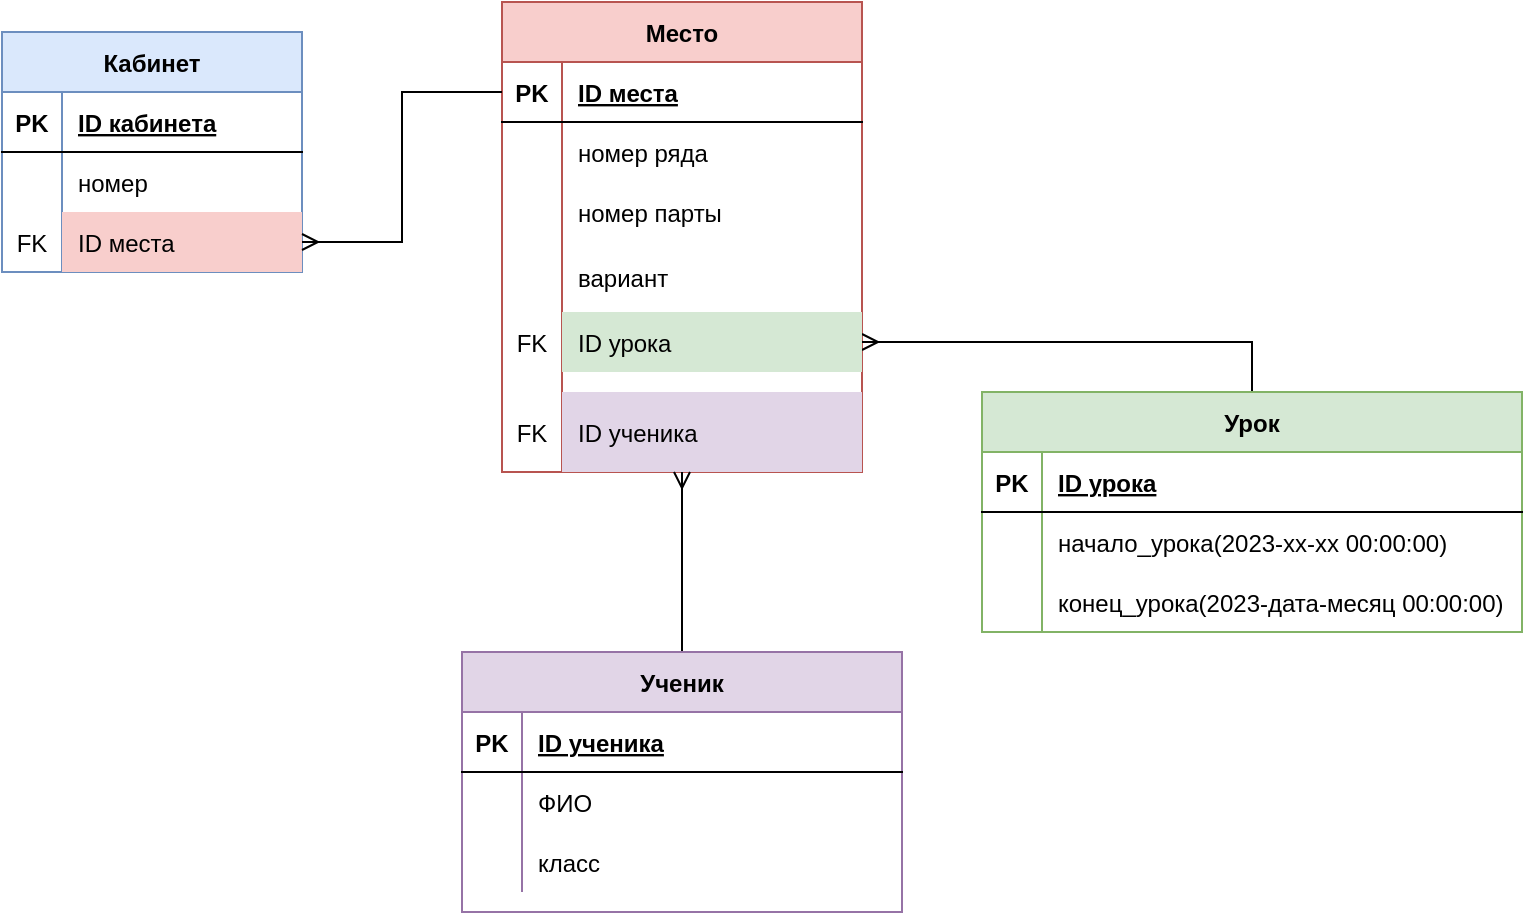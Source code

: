<mxfile version="20.8.16" type="device"><diagram name="Страница 1" id="4JL2jJ-ZRVBiFBhSdvrG"><mxGraphModel dx="1084" dy="814" grid="1" gridSize="10" guides="1" tooltips="1" connect="1" arrows="1" fold="1" page="1" pageScale="1" pageWidth="827" pageHeight="1169" math="0" shadow="0"><root><mxCell id="0"/><mxCell id="1" parent="0"/><mxCell id="TmgRi73Id0bogb0kgDqm-1" value="Кабинет" style="shape=table;startSize=30;container=1;collapsible=1;childLayout=tableLayout;fixedRows=1;rowLines=0;fontStyle=1;align=center;resizeLast=1;fillColor=#dae8fc;strokeColor=#6c8ebf;" vertex="1" parent="1"><mxGeometry x="40" y="100" width="150" height="120" as="geometry"/></mxCell><mxCell id="TmgRi73Id0bogb0kgDqm-2" value="" style="shape=tableRow;horizontal=0;startSize=0;swimlaneHead=0;swimlaneBody=0;fillColor=none;collapsible=0;dropTarget=0;points=[[0,0.5],[1,0.5]];portConstraint=eastwest;top=0;left=0;right=0;bottom=1;" vertex="1" parent="TmgRi73Id0bogb0kgDqm-1"><mxGeometry y="30" width="150" height="30" as="geometry"/></mxCell><mxCell id="TmgRi73Id0bogb0kgDqm-3" value="PK" style="shape=partialRectangle;connectable=0;fillColor=none;top=0;left=0;bottom=0;right=0;fontStyle=1;overflow=hidden;" vertex="1" parent="TmgRi73Id0bogb0kgDqm-2"><mxGeometry width="30" height="30" as="geometry"><mxRectangle width="30" height="30" as="alternateBounds"/></mxGeometry></mxCell><mxCell id="TmgRi73Id0bogb0kgDqm-4" value="ID кабинета" style="shape=partialRectangle;connectable=0;fillColor=none;top=0;left=0;bottom=0;right=0;align=left;spacingLeft=6;fontStyle=5;overflow=hidden;" vertex="1" parent="TmgRi73Id0bogb0kgDqm-2"><mxGeometry x="30" width="120" height="30" as="geometry"><mxRectangle width="120" height="30" as="alternateBounds"/></mxGeometry></mxCell><mxCell id="TmgRi73Id0bogb0kgDqm-5" value="" style="shape=tableRow;horizontal=0;startSize=0;swimlaneHead=0;swimlaneBody=0;fillColor=none;collapsible=0;dropTarget=0;points=[[0,0.5],[1,0.5]];portConstraint=eastwest;top=0;left=0;right=0;bottom=0;" vertex="1" parent="TmgRi73Id0bogb0kgDqm-1"><mxGeometry y="60" width="150" height="30" as="geometry"/></mxCell><mxCell id="TmgRi73Id0bogb0kgDqm-6" value="" style="shape=partialRectangle;connectable=0;fillColor=none;top=0;left=0;bottom=0;right=0;editable=1;overflow=hidden;" vertex="1" parent="TmgRi73Id0bogb0kgDqm-5"><mxGeometry width="30" height="30" as="geometry"><mxRectangle width="30" height="30" as="alternateBounds"/></mxGeometry></mxCell><mxCell id="TmgRi73Id0bogb0kgDqm-7" value="номер" style="shape=partialRectangle;connectable=0;fillColor=none;top=0;left=0;bottom=0;right=0;align=left;spacingLeft=6;overflow=hidden;" vertex="1" parent="TmgRi73Id0bogb0kgDqm-5"><mxGeometry x="30" width="120" height="30" as="geometry"><mxRectangle width="120" height="30" as="alternateBounds"/></mxGeometry></mxCell><mxCell id="TmgRi73Id0bogb0kgDqm-8" value="" style="shape=tableRow;horizontal=0;startSize=0;swimlaneHead=0;swimlaneBody=0;fillColor=none;collapsible=0;dropTarget=0;points=[[0,0.5],[1,0.5]];portConstraint=eastwest;top=0;left=0;right=0;bottom=0;" vertex="1" parent="TmgRi73Id0bogb0kgDqm-1"><mxGeometry y="90" width="150" height="30" as="geometry"/></mxCell><mxCell id="TmgRi73Id0bogb0kgDqm-9" value="FK" style="shape=partialRectangle;connectable=0;fillColor=none;top=0;left=0;bottom=0;right=0;editable=1;overflow=hidden;" vertex="1" parent="TmgRi73Id0bogb0kgDqm-8"><mxGeometry width="30" height="30" as="geometry"><mxRectangle width="30" height="30" as="alternateBounds"/></mxGeometry></mxCell><mxCell id="TmgRi73Id0bogb0kgDqm-10" value="ID места" style="shape=partialRectangle;connectable=0;fillColor=#f8cecc;top=0;left=0;bottom=0;right=0;align=left;spacingLeft=6;overflow=hidden;strokeColor=#b85450;" vertex="1" parent="TmgRi73Id0bogb0kgDqm-8"><mxGeometry x="30" width="120" height="30" as="geometry"><mxRectangle width="120" height="30" as="alternateBounds"/></mxGeometry></mxCell><mxCell id="TmgRi73Id0bogb0kgDqm-14" value="Место" style="shape=table;startSize=30;container=1;collapsible=1;childLayout=tableLayout;fixedRows=1;rowLines=0;fontStyle=1;align=center;resizeLast=1;fillColor=#f8cecc;strokeColor=#b85450;" vertex="1" parent="1"><mxGeometry x="290" y="85" width="180" height="235" as="geometry"/></mxCell><mxCell id="TmgRi73Id0bogb0kgDqm-15" value="" style="shape=tableRow;horizontal=0;startSize=0;swimlaneHead=0;swimlaneBody=0;fillColor=none;collapsible=0;dropTarget=0;points=[[0,0.5],[1,0.5]];portConstraint=eastwest;top=0;left=0;right=0;bottom=1;" vertex="1" parent="TmgRi73Id0bogb0kgDqm-14"><mxGeometry y="30" width="180" height="30" as="geometry"/></mxCell><mxCell id="TmgRi73Id0bogb0kgDqm-16" value="PK" style="shape=partialRectangle;connectable=0;fillColor=none;top=0;left=0;bottom=0;right=0;fontStyle=1;overflow=hidden;" vertex="1" parent="TmgRi73Id0bogb0kgDqm-15"><mxGeometry width="30" height="30" as="geometry"><mxRectangle width="30" height="30" as="alternateBounds"/></mxGeometry></mxCell><mxCell id="TmgRi73Id0bogb0kgDqm-17" value="ID места" style="shape=partialRectangle;connectable=0;fillColor=none;top=0;left=0;bottom=0;right=0;align=left;spacingLeft=6;fontStyle=5;overflow=hidden;" vertex="1" parent="TmgRi73Id0bogb0kgDqm-15"><mxGeometry x="30" width="150" height="30" as="geometry"><mxRectangle width="150" height="30" as="alternateBounds"/></mxGeometry></mxCell><mxCell id="TmgRi73Id0bogb0kgDqm-18" value="" style="shape=tableRow;horizontal=0;startSize=0;swimlaneHead=0;swimlaneBody=0;fillColor=none;collapsible=0;dropTarget=0;points=[[0,0.5],[1,0.5]];portConstraint=eastwest;top=0;left=0;right=0;bottom=0;" vertex="1" parent="TmgRi73Id0bogb0kgDqm-14"><mxGeometry y="60" width="180" height="30" as="geometry"/></mxCell><mxCell id="TmgRi73Id0bogb0kgDqm-19" value="" style="shape=partialRectangle;connectable=0;fillColor=none;top=0;left=0;bottom=0;right=0;editable=1;overflow=hidden;" vertex="1" parent="TmgRi73Id0bogb0kgDqm-18"><mxGeometry width="30" height="30" as="geometry"><mxRectangle width="30" height="30" as="alternateBounds"/></mxGeometry></mxCell><mxCell id="TmgRi73Id0bogb0kgDqm-20" value="номер ряда" style="shape=partialRectangle;connectable=0;fillColor=none;top=0;left=0;bottom=0;right=0;align=left;spacingLeft=6;overflow=hidden;" vertex="1" parent="TmgRi73Id0bogb0kgDqm-18"><mxGeometry x="30" width="150" height="30" as="geometry"><mxRectangle width="150" height="30" as="alternateBounds"/></mxGeometry></mxCell><mxCell id="TmgRi73Id0bogb0kgDqm-21" value="" style="shape=tableRow;horizontal=0;startSize=0;swimlaneHead=0;swimlaneBody=0;fillColor=none;collapsible=0;dropTarget=0;points=[[0,0.5],[1,0.5]];portConstraint=eastwest;top=0;left=0;right=0;bottom=0;" vertex="1" parent="TmgRi73Id0bogb0kgDqm-14"><mxGeometry y="90" width="180" height="30" as="geometry"/></mxCell><mxCell id="TmgRi73Id0bogb0kgDqm-22" value="" style="shape=partialRectangle;connectable=0;fillColor=none;top=0;left=0;bottom=0;right=0;editable=1;overflow=hidden;" vertex="1" parent="TmgRi73Id0bogb0kgDqm-21"><mxGeometry width="30" height="30" as="geometry"><mxRectangle width="30" height="30" as="alternateBounds"/></mxGeometry></mxCell><mxCell id="TmgRi73Id0bogb0kgDqm-23" value="номер парты" style="shape=partialRectangle;connectable=0;fillColor=none;top=0;left=0;bottom=0;right=0;align=left;spacingLeft=6;overflow=hidden;" vertex="1" parent="TmgRi73Id0bogb0kgDqm-21"><mxGeometry x="30" width="150" height="30" as="geometry"><mxRectangle width="150" height="30" as="alternateBounds"/></mxGeometry></mxCell><mxCell id="TmgRi73Id0bogb0kgDqm-24" value="" style="shape=tableRow;horizontal=0;startSize=0;swimlaneHead=0;swimlaneBody=0;fillColor=none;collapsible=0;dropTarget=0;points=[[0,0.5],[1,0.5]];portConstraint=eastwest;top=0;left=0;right=0;bottom=0;" vertex="1" parent="TmgRi73Id0bogb0kgDqm-14"><mxGeometry y="120" width="180" height="35" as="geometry"/></mxCell><mxCell id="TmgRi73Id0bogb0kgDqm-25" value="" style="shape=partialRectangle;connectable=0;fillColor=none;top=0;left=0;bottom=0;right=0;editable=1;overflow=hidden;" vertex="1" parent="TmgRi73Id0bogb0kgDqm-24"><mxGeometry width="30" height="35" as="geometry"><mxRectangle width="30" height="35" as="alternateBounds"/></mxGeometry></mxCell><mxCell id="TmgRi73Id0bogb0kgDqm-26" value="вариант" style="shape=partialRectangle;connectable=0;fillColor=none;top=0;left=0;bottom=0;right=0;align=left;spacingLeft=6;overflow=hidden;" vertex="1" parent="TmgRi73Id0bogb0kgDqm-24"><mxGeometry x="30" width="150" height="35" as="geometry"><mxRectangle width="150" height="35" as="alternateBounds"/></mxGeometry></mxCell><mxCell id="TmgRi73Id0bogb0kgDqm-61" style="shape=tableRow;horizontal=0;startSize=0;swimlaneHead=0;swimlaneBody=0;fillColor=none;collapsible=0;dropTarget=0;points=[[0,0.5],[1,0.5]];portConstraint=eastwest;top=0;left=0;right=0;bottom=0;" vertex="1" parent="TmgRi73Id0bogb0kgDqm-14"><mxGeometry y="155" width="180" height="40" as="geometry"/></mxCell><mxCell id="TmgRi73Id0bogb0kgDqm-62" style="shape=partialRectangle;connectable=0;fillColor=none;top=0;left=0;bottom=0;right=0;editable=1;overflow=hidden;" vertex="1" parent="TmgRi73Id0bogb0kgDqm-61"><mxGeometry width="30" height="40" as="geometry"><mxRectangle width="30" height="40" as="alternateBounds"/></mxGeometry></mxCell><mxCell id="TmgRi73Id0bogb0kgDqm-63" style="shape=partialRectangle;connectable=0;fillColor=none;top=0;left=0;bottom=0;right=0;align=left;spacingLeft=6;overflow=hidden;" vertex="1" parent="TmgRi73Id0bogb0kgDqm-61"><mxGeometry x="30" width="150" height="40" as="geometry"><mxRectangle width="150" height="40" as="alternateBounds"/></mxGeometry></mxCell><mxCell id="TmgRi73Id0bogb0kgDqm-64" value="" style="shape=tableRow;horizontal=0;startSize=0;swimlaneHead=0;swimlaneBody=0;fillColor=none;collapsible=0;dropTarget=0;points=[[0,0.5],[1,0.5]];portConstraint=eastwest;top=0;left=0;right=0;bottom=0;" vertex="1" parent="TmgRi73Id0bogb0kgDqm-14"><mxGeometry y="195" width="180" height="40" as="geometry"/></mxCell><mxCell id="TmgRi73Id0bogb0kgDqm-65" value="FK" style="shape=partialRectangle;connectable=0;fillColor=none;top=0;left=0;bottom=0;right=0;editable=1;overflow=hidden;" vertex="1" parent="TmgRi73Id0bogb0kgDqm-64"><mxGeometry width="30" height="40" as="geometry"><mxRectangle width="30" height="40" as="alternateBounds"/></mxGeometry></mxCell><mxCell id="TmgRi73Id0bogb0kgDqm-66" value="ID ученика" style="shape=partialRectangle;connectable=0;fillColor=#e1d5e7;top=0;left=0;bottom=0;right=0;align=left;spacingLeft=6;overflow=hidden;strokeColor=#9673a6;" vertex="1" parent="TmgRi73Id0bogb0kgDqm-64"><mxGeometry x="30" width="150" height="40" as="geometry"><mxRectangle width="150" height="40" as="alternateBounds"/></mxGeometry></mxCell><mxCell id="TmgRi73Id0bogb0kgDqm-68" style="edgeStyle=orthogonalEdgeStyle;rounded=0;orthogonalLoop=1;jettySize=auto;html=1;endArrow=ERmany;endFill=0;" edge="1" parent="1" source="TmgRi73Id0bogb0kgDqm-27" target="TmgRi73Id0bogb0kgDqm-54"><mxGeometry relative="1" as="geometry"/></mxCell><mxCell id="TmgRi73Id0bogb0kgDqm-27" value="Урок" style="shape=table;startSize=30;container=1;collapsible=1;childLayout=tableLayout;fixedRows=1;rowLines=0;fontStyle=1;align=center;resizeLast=1;fillColor=#d5e8d4;strokeColor=#82b366;" vertex="1" parent="1"><mxGeometry x="530" y="280" width="270" height="120" as="geometry"/></mxCell><mxCell id="TmgRi73Id0bogb0kgDqm-28" value="" style="shape=tableRow;horizontal=0;startSize=0;swimlaneHead=0;swimlaneBody=0;fillColor=none;collapsible=0;dropTarget=0;points=[[0,0.5],[1,0.5]];portConstraint=eastwest;top=0;left=0;right=0;bottom=1;" vertex="1" parent="TmgRi73Id0bogb0kgDqm-27"><mxGeometry y="30" width="270" height="30" as="geometry"/></mxCell><mxCell id="TmgRi73Id0bogb0kgDqm-29" value="PK" style="shape=partialRectangle;connectable=0;fillColor=none;top=0;left=0;bottom=0;right=0;fontStyle=1;overflow=hidden;" vertex="1" parent="TmgRi73Id0bogb0kgDqm-28"><mxGeometry width="30" height="30" as="geometry"><mxRectangle width="30" height="30" as="alternateBounds"/></mxGeometry></mxCell><mxCell id="TmgRi73Id0bogb0kgDqm-30" value="ID урока" style="shape=partialRectangle;connectable=0;fillColor=none;top=0;left=0;bottom=0;right=0;align=left;spacingLeft=6;fontStyle=5;overflow=hidden;" vertex="1" parent="TmgRi73Id0bogb0kgDqm-28"><mxGeometry x="30" width="240" height="30" as="geometry"><mxRectangle width="240" height="30" as="alternateBounds"/></mxGeometry></mxCell><mxCell id="TmgRi73Id0bogb0kgDqm-31" value="" style="shape=tableRow;horizontal=0;startSize=0;swimlaneHead=0;swimlaneBody=0;fillColor=none;collapsible=0;dropTarget=0;points=[[0,0.5],[1,0.5]];portConstraint=eastwest;top=0;left=0;right=0;bottom=0;" vertex="1" parent="TmgRi73Id0bogb0kgDqm-27"><mxGeometry y="60" width="270" height="30" as="geometry"/></mxCell><mxCell id="TmgRi73Id0bogb0kgDqm-32" value="" style="shape=partialRectangle;connectable=0;fillColor=none;top=0;left=0;bottom=0;right=0;editable=1;overflow=hidden;" vertex="1" parent="TmgRi73Id0bogb0kgDqm-31"><mxGeometry width="30" height="30" as="geometry"><mxRectangle width="30" height="30" as="alternateBounds"/></mxGeometry></mxCell><mxCell id="TmgRi73Id0bogb0kgDqm-33" value="начало_урока(2023-хх-хх 00:00:00)" style="shape=partialRectangle;connectable=0;fillColor=none;top=0;left=0;bottom=0;right=0;align=left;spacingLeft=6;overflow=hidden;" vertex="1" parent="TmgRi73Id0bogb0kgDqm-31"><mxGeometry x="30" width="240" height="30" as="geometry"><mxRectangle width="240" height="30" as="alternateBounds"/></mxGeometry></mxCell><mxCell id="TmgRi73Id0bogb0kgDqm-34" value="" style="shape=tableRow;horizontal=0;startSize=0;swimlaneHead=0;swimlaneBody=0;fillColor=none;collapsible=0;dropTarget=0;points=[[0,0.5],[1,0.5]];portConstraint=eastwest;top=0;left=0;right=0;bottom=0;" vertex="1" parent="TmgRi73Id0bogb0kgDqm-27"><mxGeometry y="90" width="270" height="30" as="geometry"/></mxCell><mxCell id="TmgRi73Id0bogb0kgDqm-35" value="" style="shape=partialRectangle;connectable=0;fillColor=none;top=0;left=0;bottom=0;right=0;editable=1;overflow=hidden;" vertex="1" parent="TmgRi73Id0bogb0kgDqm-34"><mxGeometry width="30" height="30" as="geometry"><mxRectangle width="30" height="30" as="alternateBounds"/></mxGeometry></mxCell><mxCell id="TmgRi73Id0bogb0kgDqm-36" value="конец_урока(2023-дата-месяц 00:00:00)" style="shape=partialRectangle;connectable=0;fillColor=none;top=0;left=0;bottom=0;right=0;align=left;spacingLeft=6;overflow=hidden;" vertex="1" parent="TmgRi73Id0bogb0kgDqm-34"><mxGeometry x="30" width="240" height="30" as="geometry"><mxRectangle width="240" height="30" as="alternateBounds"/></mxGeometry></mxCell><mxCell id="TmgRi73Id0bogb0kgDqm-69" style="edgeStyle=orthogonalEdgeStyle;rounded=0;orthogonalLoop=1;jettySize=auto;html=1;endArrow=ERmany;endFill=0;" edge="1" parent="1" source="TmgRi73Id0bogb0kgDqm-40"><mxGeometry relative="1" as="geometry"><mxPoint x="380" y="320" as="targetPoint"/></mxGeometry></mxCell><mxCell id="TmgRi73Id0bogb0kgDqm-40" value="Ученик" style="shape=table;startSize=30;container=1;collapsible=1;childLayout=tableLayout;fixedRows=1;rowLines=0;fontStyle=1;align=center;resizeLast=1;fillColor=#e1d5e7;strokeColor=#9673a6;" vertex="1" parent="1"><mxGeometry x="270" y="410" width="220" height="130" as="geometry"/></mxCell><mxCell id="TmgRi73Id0bogb0kgDqm-41" value="" style="shape=tableRow;horizontal=0;startSize=0;swimlaneHead=0;swimlaneBody=0;fillColor=none;collapsible=0;dropTarget=0;points=[[0,0.5],[1,0.5]];portConstraint=eastwest;top=0;left=0;right=0;bottom=1;" vertex="1" parent="TmgRi73Id0bogb0kgDqm-40"><mxGeometry y="30" width="220" height="30" as="geometry"/></mxCell><mxCell id="TmgRi73Id0bogb0kgDqm-42" value="PK" style="shape=partialRectangle;connectable=0;fillColor=none;top=0;left=0;bottom=0;right=0;fontStyle=1;overflow=hidden;" vertex="1" parent="TmgRi73Id0bogb0kgDqm-41"><mxGeometry width="30" height="30" as="geometry"><mxRectangle width="30" height="30" as="alternateBounds"/></mxGeometry></mxCell><mxCell id="TmgRi73Id0bogb0kgDqm-43" value="ID ученика" style="shape=partialRectangle;connectable=0;fillColor=none;top=0;left=0;bottom=0;right=0;align=left;spacingLeft=6;fontStyle=5;overflow=hidden;" vertex="1" parent="TmgRi73Id0bogb0kgDqm-41"><mxGeometry x="30" width="190" height="30" as="geometry"><mxRectangle width="190" height="30" as="alternateBounds"/></mxGeometry></mxCell><mxCell id="TmgRi73Id0bogb0kgDqm-44" value="" style="shape=tableRow;horizontal=0;startSize=0;swimlaneHead=0;swimlaneBody=0;fillColor=none;collapsible=0;dropTarget=0;points=[[0,0.5],[1,0.5]];portConstraint=eastwest;top=0;left=0;right=0;bottom=0;" vertex="1" parent="TmgRi73Id0bogb0kgDqm-40"><mxGeometry y="60" width="220" height="30" as="geometry"/></mxCell><mxCell id="TmgRi73Id0bogb0kgDqm-45" value="" style="shape=partialRectangle;connectable=0;fillColor=none;top=0;left=0;bottom=0;right=0;editable=1;overflow=hidden;" vertex="1" parent="TmgRi73Id0bogb0kgDqm-44"><mxGeometry width="30" height="30" as="geometry"><mxRectangle width="30" height="30" as="alternateBounds"/></mxGeometry></mxCell><mxCell id="TmgRi73Id0bogb0kgDqm-46" value="ФИО" style="shape=partialRectangle;connectable=0;fillColor=none;top=0;left=0;bottom=0;right=0;align=left;spacingLeft=6;overflow=hidden;" vertex="1" parent="TmgRi73Id0bogb0kgDqm-44"><mxGeometry x="30" width="190" height="30" as="geometry"><mxRectangle width="190" height="30" as="alternateBounds"/></mxGeometry></mxCell><mxCell id="TmgRi73Id0bogb0kgDqm-47" value="" style="shape=tableRow;horizontal=0;startSize=0;swimlaneHead=0;swimlaneBody=0;fillColor=none;collapsible=0;dropTarget=0;points=[[0,0.5],[1,0.5]];portConstraint=eastwest;top=0;left=0;right=0;bottom=0;" vertex="1" parent="TmgRi73Id0bogb0kgDqm-40"><mxGeometry y="90" width="220" height="30" as="geometry"/></mxCell><mxCell id="TmgRi73Id0bogb0kgDqm-48" value="" style="shape=partialRectangle;connectable=0;fillColor=none;top=0;left=0;bottom=0;right=0;editable=1;overflow=hidden;" vertex="1" parent="TmgRi73Id0bogb0kgDqm-47"><mxGeometry width="30" height="30" as="geometry"><mxRectangle width="30" height="30" as="alternateBounds"/></mxGeometry></mxCell><mxCell id="TmgRi73Id0bogb0kgDqm-49" value="класс" style="shape=partialRectangle;connectable=0;fillColor=none;top=0;left=0;bottom=0;right=0;align=left;spacingLeft=6;overflow=hidden;" vertex="1" parent="TmgRi73Id0bogb0kgDqm-47"><mxGeometry x="30" width="190" height="30" as="geometry"><mxRectangle width="190" height="30" as="alternateBounds"/></mxGeometry></mxCell><mxCell id="TmgRi73Id0bogb0kgDqm-53" value="" style="shape=table;startSize=0;container=1;collapsible=1;childLayout=tableLayout;fixedRows=1;rowLines=0;fontStyle=0;align=center;resizeLast=1;strokeColor=none;fillColor=none;collapsible=0;" vertex="1" parent="1"><mxGeometry x="290" y="240" width="180" height="30" as="geometry"/></mxCell><mxCell id="TmgRi73Id0bogb0kgDqm-54" value="" style="shape=tableRow;horizontal=0;startSize=0;swimlaneHead=0;swimlaneBody=0;fillColor=none;collapsible=0;dropTarget=0;points=[[0,0.5],[1,0.5]];portConstraint=eastwest;top=0;left=0;right=0;bottom=0;" vertex="1" parent="TmgRi73Id0bogb0kgDqm-53"><mxGeometry width="180" height="30" as="geometry"/></mxCell><mxCell id="TmgRi73Id0bogb0kgDqm-55" value="FK" style="shape=partialRectangle;connectable=0;fillColor=none;top=0;left=0;bottom=0;right=0;editable=1;overflow=hidden;" vertex="1" parent="TmgRi73Id0bogb0kgDqm-54"><mxGeometry width="30" height="30" as="geometry"><mxRectangle width="30" height="30" as="alternateBounds"/></mxGeometry></mxCell><mxCell id="TmgRi73Id0bogb0kgDqm-56" value="ID урока" style="shape=partialRectangle;connectable=0;fillColor=#d5e8d4;top=0;left=0;bottom=0;right=0;align=left;spacingLeft=6;overflow=hidden;strokeColor=#82b366;" vertex="1" parent="TmgRi73Id0bogb0kgDqm-54"><mxGeometry x="30" width="150" height="30" as="geometry"><mxRectangle width="150" height="30" as="alternateBounds"/></mxGeometry></mxCell><mxCell id="TmgRi73Id0bogb0kgDqm-70" style="edgeStyle=orthogonalEdgeStyle;rounded=0;orthogonalLoop=1;jettySize=auto;html=1;entryX=1;entryY=0.5;entryDx=0;entryDy=0;endArrow=ERmany;endFill=0;" edge="1" parent="1" source="TmgRi73Id0bogb0kgDqm-15" target="TmgRi73Id0bogb0kgDqm-8"><mxGeometry relative="1" as="geometry"/></mxCell></root></mxGraphModel></diagram></mxfile>